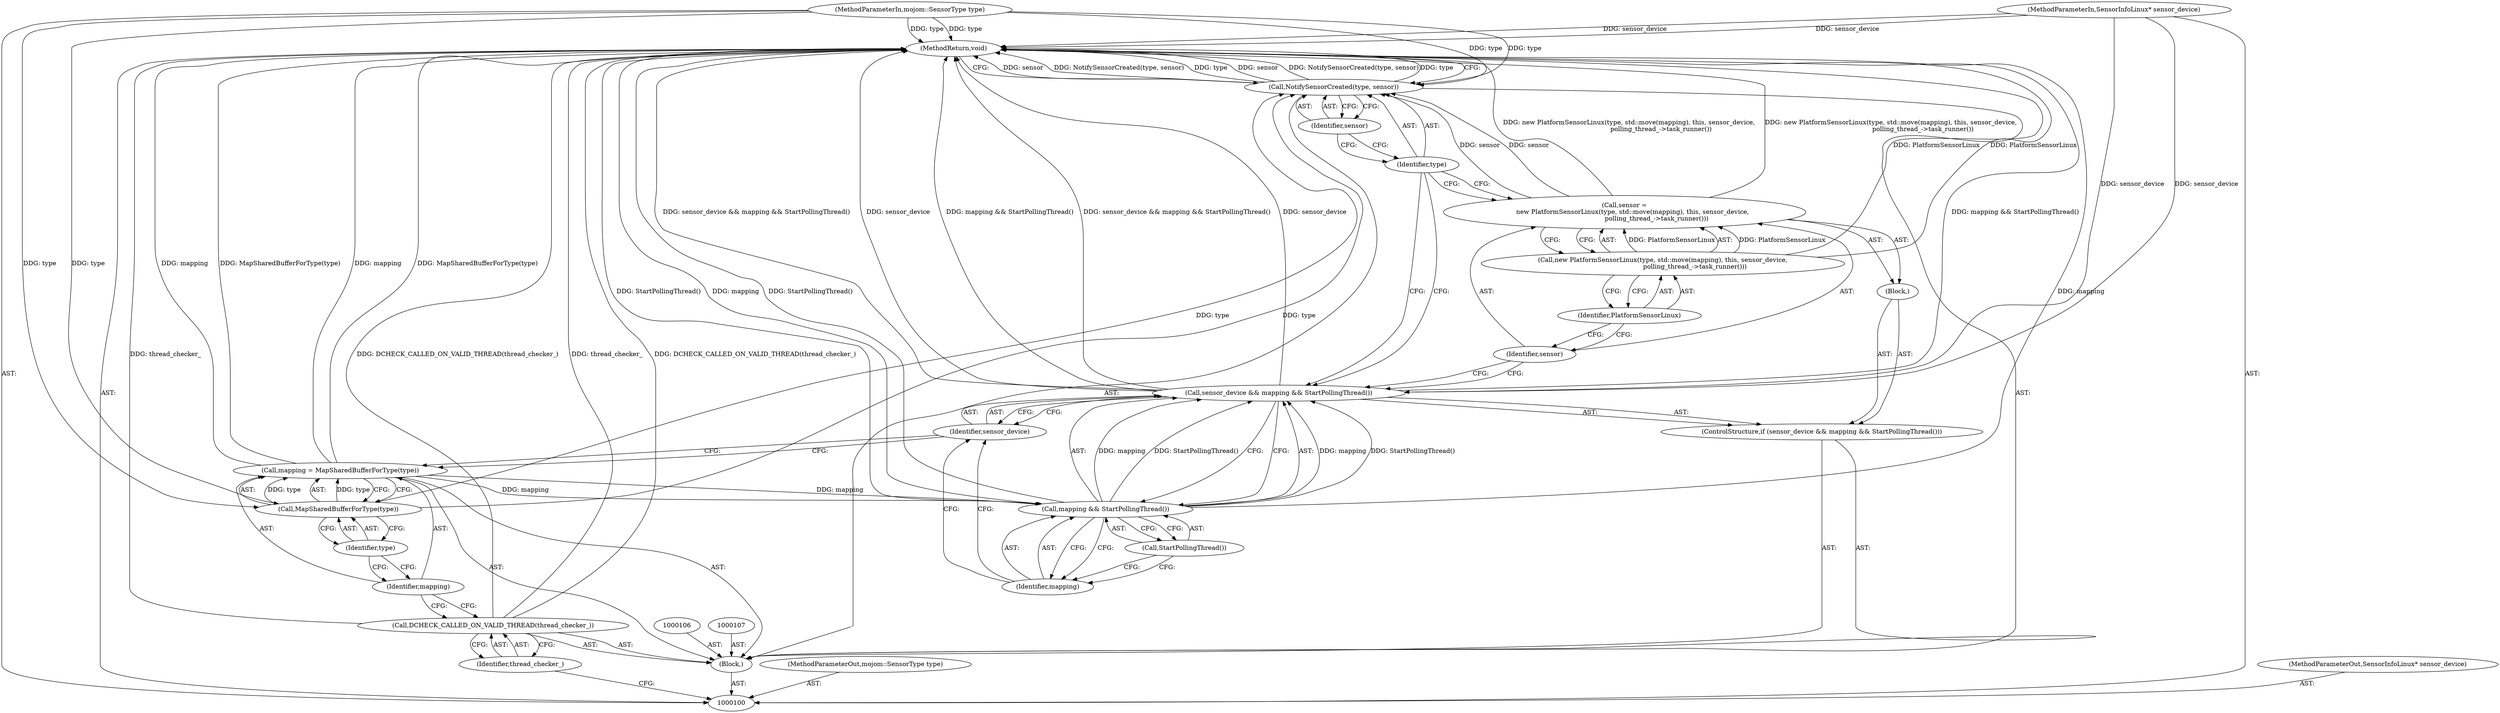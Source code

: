 digraph "1_Chrome_c0c8978849ac57e4ecd613ddc8ff7852a2054734_24" {
"1000126" [label="(MethodReturn,void)"];
"1000124" [label="(Identifier,type)"];
"1000125" [label="(Identifier,sensor)"];
"1000123" [label="(Call,NotifySensorCreated(type, sensor))"];
"1000101" [label="(MethodParameterIn,mojom::SensorType type)"];
"1000164" [label="(MethodParameterOut,mojom::SensorType type)"];
"1000103" [label="(Block,)"];
"1000102" [label="(MethodParameterIn,SensorInfoLinux* sensor_device)"];
"1000165" [label="(MethodParameterOut,SensorInfoLinux* sensor_device)"];
"1000104" [label="(Call,DCHECK_CALLED_ON_VALID_THREAD(thread_checker_))"];
"1000105" [label="(Identifier,thread_checker_)"];
"1000108" [label="(Call,mapping = MapSharedBufferForType(type))"];
"1000109" [label="(Identifier,mapping)"];
"1000110" [label="(Call,MapSharedBufferForType(type))"];
"1000111" [label="(Identifier,type)"];
"1000112" [label="(ControlStructure,if (sensor_device && mapping && StartPollingThread()))"];
"1000115" [label="(Call,mapping && StartPollingThread())"];
"1000116" [label="(Identifier,mapping)"];
"1000117" [label="(Call,StartPollingThread())"];
"1000118" [label="(Block,)"];
"1000113" [label="(Call,sensor_device && mapping && StartPollingThread())"];
"1000114" [label="(Identifier,sensor_device)"];
"1000119" [label="(Call,sensor =\n        new PlatformSensorLinux(type, std::move(mapping), this, sensor_device,\n                                polling_thread_->task_runner()))"];
"1000120" [label="(Identifier,sensor)"];
"1000122" [label="(Identifier,PlatformSensorLinux)"];
"1000121" [label="(Call,new PlatformSensorLinux(type, std::move(mapping), this, sensor_device,\n                                polling_thread_->task_runner()))"];
"1000126" -> "1000100"  [label="AST: "];
"1000126" -> "1000123"  [label="CFG: "];
"1000115" -> "1000126"  [label="DDG: StartPollingThread()"];
"1000115" -> "1000126"  [label="DDG: mapping"];
"1000123" -> "1000126"  [label="DDG: sensor"];
"1000123" -> "1000126"  [label="DDG: NotifySensorCreated(type, sensor)"];
"1000123" -> "1000126"  [label="DDG: type"];
"1000104" -> "1000126"  [label="DDG: DCHECK_CALLED_ON_VALID_THREAD(thread_checker_)"];
"1000104" -> "1000126"  [label="DDG: thread_checker_"];
"1000113" -> "1000126"  [label="DDG: sensor_device"];
"1000113" -> "1000126"  [label="DDG: mapping && StartPollingThread()"];
"1000113" -> "1000126"  [label="DDG: sensor_device && mapping && StartPollingThread()"];
"1000102" -> "1000126"  [label="DDG: sensor_device"];
"1000121" -> "1000126"  [label="DDG: PlatformSensorLinux"];
"1000108" -> "1000126"  [label="DDG: mapping"];
"1000108" -> "1000126"  [label="DDG: MapSharedBufferForType(type)"];
"1000119" -> "1000126"  [label="DDG: new PlatformSensorLinux(type, std::move(mapping), this, sensor_device,\n                                polling_thread_->task_runner())"];
"1000101" -> "1000126"  [label="DDG: type"];
"1000124" -> "1000123"  [label="AST: "];
"1000124" -> "1000119"  [label="CFG: "];
"1000124" -> "1000113"  [label="CFG: "];
"1000125" -> "1000124"  [label="CFG: "];
"1000125" -> "1000123"  [label="AST: "];
"1000125" -> "1000124"  [label="CFG: "];
"1000123" -> "1000125"  [label="CFG: "];
"1000123" -> "1000103"  [label="AST: "];
"1000123" -> "1000125"  [label="CFG: "];
"1000124" -> "1000123"  [label="AST: "];
"1000125" -> "1000123"  [label="AST: "];
"1000126" -> "1000123"  [label="CFG: "];
"1000123" -> "1000126"  [label="DDG: sensor"];
"1000123" -> "1000126"  [label="DDG: NotifySensorCreated(type, sensor)"];
"1000123" -> "1000126"  [label="DDG: type"];
"1000110" -> "1000123"  [label="DDG: type"];
"1000101" -> "1000123"  [label="DDG: type"];
"1000119" -> "1000123"  [label="DDG: sensor"];
"1000101" -> "1000100"  [label="AST: "];
"1000101" -> "1000126"  [label="DDG: type"];
"1000101" -> "1000110"  [label="DDG: type"];
"1000101" -> "1000123"  [label="DDG: type"];
"1000164" -> "1000100"  [label="AST: "];
"1000103" -> "1000100"  [label="AST: "];
"1000104" -> "1000103"  [label="AST: "];
"1000106" -> "1000103"  [label="AST: "];
"1000107" -> "1000103"  [label="AST: "];
"1000108" -> "1000103"  [label="AST: "];
"1000112" -> "1000103"  [label="AST: "];
"1000123" -> "1000103"  [label="AST: "];
"1000102" -> "1000100"  [label="AST: "];
"1000102" -> "1000126"  [label="DDG: sensor_device"];
"1000102" -> "1000113"  [label="DDG: sensor_device"];
"1000165" -> "1000100"  [label="AST: "];
"1000104" -> "1000103"  [label="AST: "];
"1000104" -> "1000105"  [label="CFG: "];
"1000105" -> "1000104"  [label="AST: "];
"1000109" -> "1000104"  [label="CFG: "];
"1000104" -> "1000126"  [label="DDG: DCHECK_CALLED_ON_VALID_THREAD(thread_checker_)"];
"1000104" -> "1000126"  [label="DDG: thread_checker_"];
"1000105" -> "1000104"  [label="AST: "];
"1000105" -> "1000100"  [label="CFG: "];
"1000104" -> "1000105"  [label="CFG: "];
"1000108" -> "1000103"  [label="AST: "];
"1000108" -> "1000110"  [label="CFG: "];
"1000109" -> "1000108"  [label="AST: "];
"1000110" -> "1000108"  [label="AST: "];
"1000114" -> "1000108"  [label="CFG: "];
"1000108" -> "1000126"  [label="DDG: mapping"];
"1000108" -> "1000126"  [label="DDG: MapSharedBufferForType(type)"];
"1000110" -> "1000108"  [label="DDG: type"];
"1000108" -> "1000115"  [label="DDG: mapping"];
"1000109" -> "1000108"  [label="AST: "];
"1000109" -> "1000104"  [label="CFG: "];
"1000111" -> "1000109"  [label="CFG: "];
"1000110" -> "1000108"  [label="AST: "];
"1000110" -> "1000111"  [label="CFG: "];
"1000111" -> "1000110"  [label="AST: "];
"1000108" -> "1000110"  [label="CFG: "];
"1000110" -> "1000108"  [label="DDG: type"];
"1000101" -> "1000110"  [label="DDG: type"];
"1000110" -> "1000123"  [label="DDG: type"];
"1000111" -> "1000110"  [label="AST: "];
"1000111" -> "1000109"  [label="CFG: "];
"1000110" -> "1000111"  [label="CFG: "];
"1000112" -> "1000103"  [label="AST: "];
"1000113" -> "1000112"  [label="AST: "];
"1000118" -> "1000112"  [label="AST: "];
"1000115" -> "1000113"  [label="AST: "];
"1000115" -> "1000116"  [label="CFG: "];
"1000115" -> "1000117"  [label="CFG: "];
"1000116" -> "1000115"  [label="AST: "];
"1000117" -> "1000115"  [label="AST: "];
"1000113" -> "1000115"  [label="CFG: "];
"1000115" -> "1000126"  [label="DDG: StartPollingThread()"];
"1000115" -> "1000126"  [label="DDG: mapping"];
"1000115" -> "1000113"  [label="DDG: mapping"];
"1000115" -> "1000113"  [label="DDG: StartPollingThread()"];
"1000108" -> "1000115"  [label="DDG: mapping"];
"1000116" -> "1000115"  [label="AST: "];
"1000116" -> "1000114"  [label="CFG: "];
"1000117" -> "1000116"  [label="CFG: "];
"1000115" -> "1000116"  [label="CFG: "];
"1000117" -> "1000115"  [label="AST: "];
"1000117" -> "1000116"  [label="CFG: "];
"1000115" -> "1000117"  [label="CFG: "];
"1000118" -> "1000112"  [label="AST: "];
"1000119" -> "1000118"  [label="AST: "];
"1000113" -> "1000112"  [label="AST: "];
"1000113" -> "1000114"  [label="CFG: "];
"1000113" -> "1000115"  [label="CFG: "];
"1000114" -> "1000113"  [label="AST: "];
"1000115" -> "1000113"  [label="AST: "];
"1000120" -> "1000113"  [label="CFG: "];
"1000124" -> "1000113"  [label="CFG: "];
"1000113" -> "1000126"  [label="DDG: sensor_device"];
"1000113" -> "1000126"  [label="DDG: mapping && StartPollingThread()"];
"1000113" -> "1000126"  [label="DDG: sensor_device && mapping && StartPollingThread()"];
"1000102" -> "1000113"  [label="DDG: sensor_device"];
"1000115" -> "1000113"  [label="DDG: mapping"];
"1000115" -> "1000113"  [label="DDG: StartPollingThread()"];
"1000114" -> "1000113"  [label="AST: "];
"1000114" -> "1000108"  [label="CFG: "];
"1000116" -> "1000114"  [label="CFG: "];
"1000113" -> "1000114"  [label="CFG: "];
"1000119" -> "1000118"  [label="AST: "];
"1000119" -> "1000121"  [label="CFG: "];
"1000120" -> "1000119"  [label="AST: "];
"1000121" -> "1000119"  [label="AST: "];
"1000124" -> "1000119"  [label="CFG: "];
"1000119" -> "1000126"  [label="DDG: new PlatformSensorLinux(type, std::move(mapping), this, sensor_device,\n                                polling_thread_->task_runner())"];
"1000121" -> "1000119"  [label="DDG: PlatformSensorLinux"];
"1000119" -> "1000123"  [label="DDG: sensor"];
"1000120" -> "1000119"  [label="AST: "];
"1000120" -> "1000113"  [label="CFG: "];
"1000122" -> "1000120"  [label="CFG: "];
"1000122" -> "1000121"  [label="AST: "];
"1000122" -> "1000120"  [label="CFG: "];
"1000121" -> "1000122"  [label="CFG: "];
"1000121" -> "1000119"  [label="AST: "];
"1000121" -> "1000122"  [label="CFG: "];
"1000122" -> "1000121"  [label="AST: "];
"1000119" -> "1000121"  [label="CFG: "];
"1000121" -> "1000126"  [label="DDG: PlatformSensorLinux"];
"1000121" -> "1000119"  [label="DDG: PlatformSensorLinux"];
}
